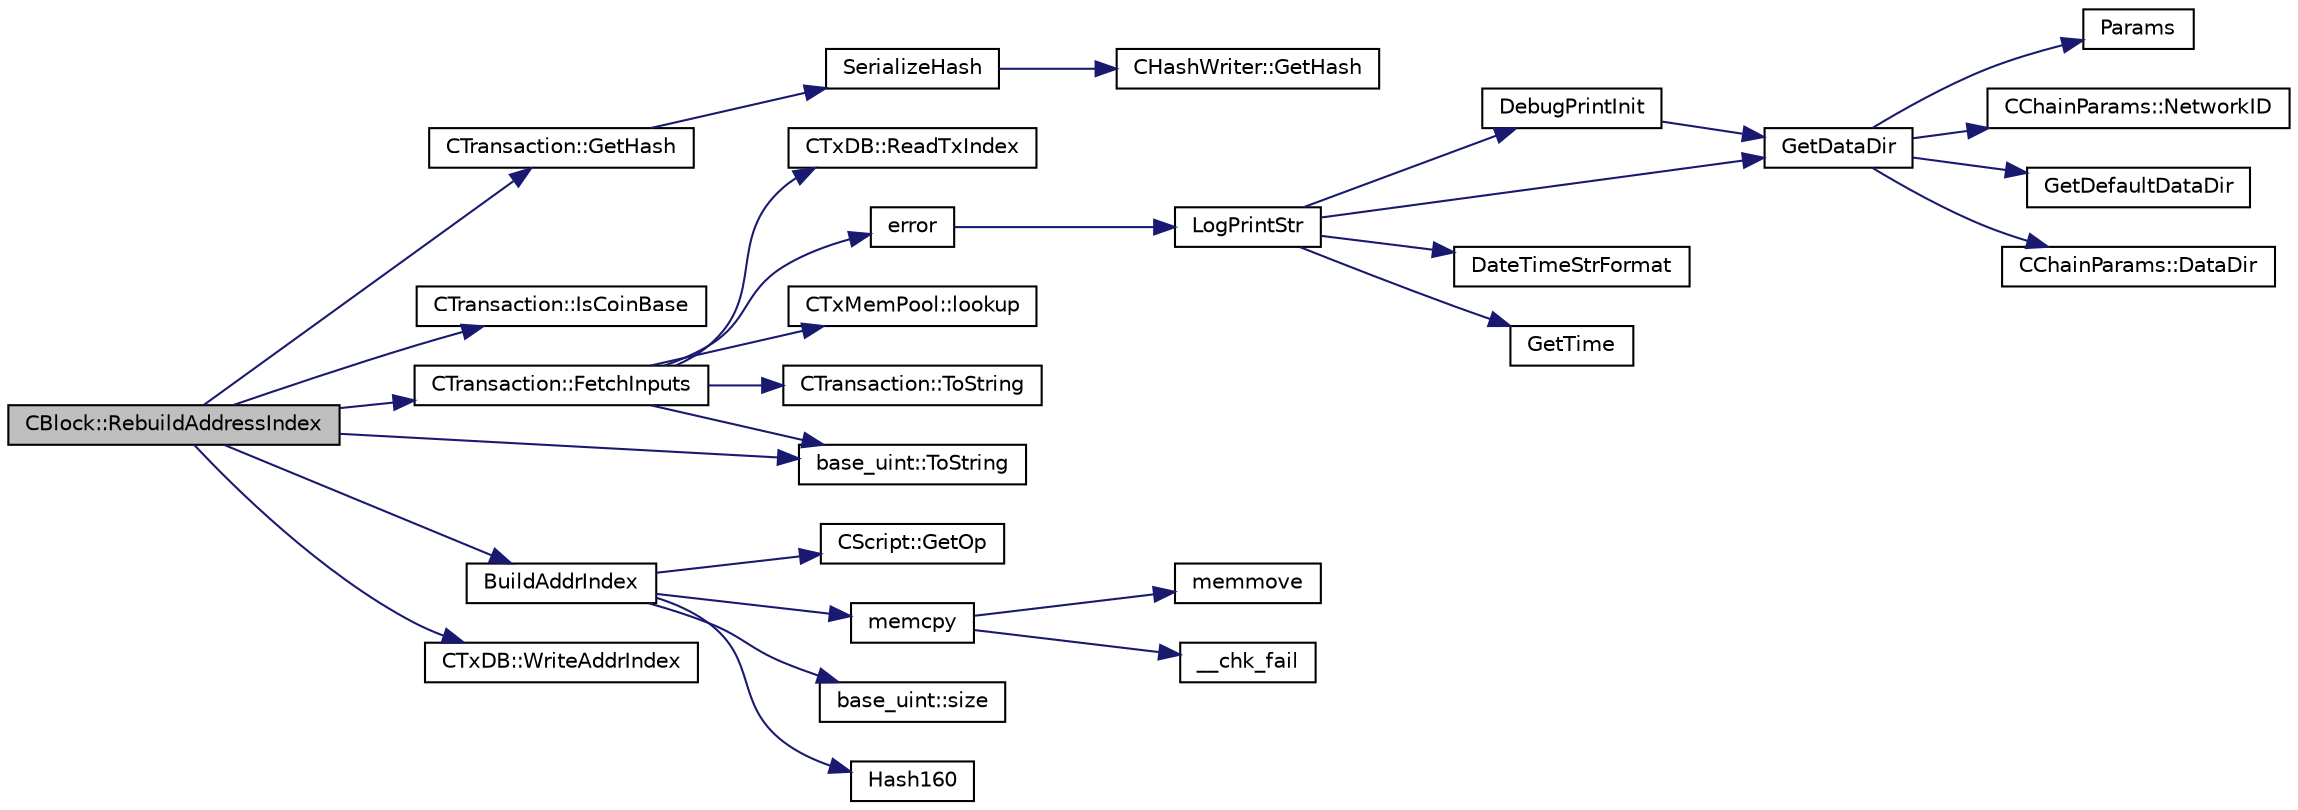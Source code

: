 digraph "CBlock::RebuildAddressIndex"
{
  edge [fontname="Helvetica",fontsize="10",labelfontname="Helvetica",labelfontsize="10"];
  node [fontname="Helvetica",fontsize="10",shape=record];
  rankdir="LR";
  Node1444 [label="CBlock::RebuildAddressIndex",height=0.2,width=0.4,color="black", fillcolor="grey75", style="filled", fontcolor="black"];
  Node1444 -> Node1445 [color="midnightblue",fontsize="10",style="solid",fontname="Helvetica"];
  Node1445 [label="CTransaction::GetHash",height=0.2,width=0.4,color="black", fillcolor="white", style="filled",URL="$df/d43/class_c_transaction.html#a0b46d80e82ca324e82c2ce3fc1492bfa"];
  Node1445 -> Node1446 [color="midnightblue",fontsize="10",style="solid",fontname="Helvetica"];
  Node1446 [label="SerializeHash",height=0.2,width=0.4,color="black", fillcolor="white", style="filled",URL="$db/dfb/hash_8h.html#a6de694e43f17c62025c6883965b65e63"];
  Node1446 -> Node1447 [color="midnightblue",fontsize="10",style="solid",fontname="Helvetica"];
  Node1447 [label="CHashWriter::GetHash",height=0.2,width=0.4,color="black", fillcolor="white", style="filled",URL="$d2/def/class_c_hash_writer.html#ae94a937211502eabf19477630090093a"];
  Node1444 -> Node1448 [color="midnightblue",fontsize="10",style="solid",fontname="Helvetica"];
  Node1448 [label="CTransaction::IsCoinBase",height=0.2,width=0.4,color="black", fillcolor="white", style="filled",URL="$df/d43/class_c_transaction.html#a96256e8ac1bf79ad9c057e48c41132dd"];
  Node1444 -> Node1449 [color="midnightblue",fontsize="10",style="solid",fontname="Helvetica"];
  Node1449 [label="CTransaction::FetchInputs",height=0.2,width=0.4,color="black", fillcolor="white", style="filled",URL="$df/d43/class_c_transaction.html#a5a4967303d3b588a120687f3ed1f4b0a",tooltip="Fetch from memory and/or disk. "];
  Node1449 -> Node1450 [color="midnightblue",fontsize="10",style="solid",fontname="Helvetica"];
  Node1450 [label="CTxDB::ReadTxIndex",height=0.2,width=0.4,color="black", fillcolor="white", style="filled",URL="$d9/d8d/class_c_tx_d_b.html#a8a138e5dcc3ef98991abaa16eaa8ddeb"];
  Node1449 -> Node1451 [color="midnightblue",fontsize="10",style="solid",fontname="Helvetica"];
  Node1451 [label="error",height=0.2,width=0.4,color="black", fillcolor="white", style="filled",URL="$d8/d3c/util_8h.html#af8985880cf4ef26df0a5aa2ffcb76662"];
  Node1451 -> Node1452 [color="midnightblue",fontsize="10",style="solid",fontname="Helvetica"];
  Node1452 [label="LogPrintStr",height=0.2,width=0.4,color="black", fillcolor="white", style="filled",URL="$d8/d3c/util_8h.html#afd4c3002b2797c0560adddb6af3ca1da"];
  Node1452 -> Node1453 [color="midnightblue",fontsize="10",style="solid",fontname="Helvetica"];
  Node1453 [label="DebugPrintInit",height=0.2,width=0.4,color="black", fillcolor="white", style="filled",URL="$df/d2d/util_8cpp.html#a751ff5f21d880737811136b5e0bcea12"];
  Node1453 -> Node1454 [color="midnightblue",fontsize="10",style="solid",fontname="Helvetica"];
  Node1454 [label="GetDataDir",height=0.2,width=0.4,color="black", fillcolor="white", style="filled",URL="$df/d2d/util_8cpp.html#ab83866a054745d4b30a3948a1b44beba"];
  Node1454 -> Node1455 [color="midnightblue",fontsize="10",style="solid",fontname="Helvetica"];
  Node1455 [label="Params",height=0.2,width=0.4,color="black", fillcolor="white", style="filled",URL="$df/dbf/chainparams_8cpp.html#ace5c5b706d71a324a417dd2db394fd4a",tooltip="Return the currently selected parameters. "];
  Node1454 -> Node1456 [color="midnightblue",fontsize="10",style="solid",fontname="Helvetica"];
  Node1456 [label="CChainParams::NetworkID",height=0.2,width=0.4,color="black", fillcolor="white", style="filled",URL="$d1/d4f/class_c_chain_params.html#a90dc493ec0c0325c98c3ac06eb99862b"];
  Node1454 -> Node1457 [color="midnightblue",fontsize="10",style="solid",fontname="Helvetica"];
  Node1457 [label="GetDefaultDataDir",height=0.2,width=0.4,color="black", fillcolor="white", style="filled",URL="$df/d2d/util_8cpp.html#ab272995de020a3bcbf743be630e485c6"];
  Node1454 -> Node1458 [color="midnightblue",fontsize="10",style="solid",fontname="Helvetica"];
  Node1458 [label="CChainParams::DataDir",height=0.2,width=0.4,color="black", fillcolor="white", style="filled",URL="$d1/d4f/class_c_chain_params.html#a959488b5d8e6fe62857940b831d73a78"];
  Node1452 -> Node1454 [color="midnightblue",fontsize="10",style="solid",fontname="Helvetica"];
  Node1452 -> Node1459 [color="midnightblue",fontsize="10",style="solid",fontname="Helvetica"];
  Node1459 [label="DateTimeStrFormat",height=0.2,width=0.4,color="black", fillcolor="white", style="filled",URL="$df/d2d/util_8cpp.html#a749bc6776c8ec72d7c5e4dea56aee415"];
  Node1452 -> Node1460 [color="midnightblue",fontsize="10",style="solid",fontname="Helvetica"];
  Node1460 [label="GetTime",height=0.2,width=0.4,color="black", fillcolor="white", style="filled",URL="$df/d2d/util_8cpp.html#a46fac5fba8ba905b5f9acb364f5d8c6f"];
  Node1449 -> Node1461 [color="midnightblue",fontsize="10",style="solid",fontname="Helvetica"];
  Node1461 [label="base_uint::ToString",height=0.2,width=0.4,color="black", fillcolor="white", style="filled",URL="$da/df7/classbase__uint.html#acccba4d9d51a0c36261718ca0cbb293b"];
  Node1449 -> Node1462 [color="midnightblue",fontsize="10",style="solid",fontname="Helvetica"];
  Node1462 [label="CTxMemPool::lookup",height=0.2,width=0.4,color="black", fillcolor="white", style="filled",URL="$db/d98/class_c_tx_mem_pool.html#ad6d9966cdeb4b6586f7186e709b4e77e"];
  Node1449 -> Node1463 [color="midnightblue",fontsize="10",style="solid",fontname="Helvetica"];
  Node1463 [label="CTransaction::ToString",height=0.2,width=0.4,color="black", fillcolor="white", style="filled",URL="$df/d43/class_c_transaction.html#a80370923c3ac828de68919295d5d0659"];
  Node1444 -> Node1464 [color="midnightblue",fontsize="10",style="solid",fontname="Helvetica"];
  Node1464 [label="BuildAddrIndex",height=0.2,width=0.4,color="black", fillcolor="white", style="filled",URL="$df/d0a/main_8cpp.html#a78229c3d232aac48860913a06f0173fb"];
  Node1464 -> Node1465 [color="midnightblue",fontsize="10",style="solid",fontname="Helvetica"];
  Node1465 [label="CScript::GetOp",height=0.2,width=0.4,color="black", fillcolor="white", style="filled",URL="$d9/d4b/class_c_script.html#a94635ed93d8d244ec3acfa83f9ecfe5f"];
  Node1464 -> Node1466 [color="midnightblue",fontsize="10",style="solid",fontname="Helvetica"];
  Node1466 [label="memcpy",height=0.2,width=0.4,color="black", fillcolor="white", style="filled",URL="$d5/d9f/glibc__compat_8cpp.html#a0f46826ab0466591e136db24394923cf"];
  Node1466 -> Node1467 [color="midnightblue",fontsize="10",style="solid",fontname="Helvetica"];
  Node1467 [label="memmove",height=0.2,width=0.4,color="black", fillcolor="white", style="filled",URL="$d5/d9f/glibc__compat_8cpp.html#a9778d49e9029dd75bc53ecbbf9f5e9a1"];
  Node1466 -> Node1468 [color="midnightblue",fontsize="10",style="solid",fontname="Helvetica"];
  Node1468 [label="__chk_fail",height=0.2,width=0.4,color="black", fillcolor="white", style="filled",URL="$d5/d9f/glibc__compat_8cpp.html#a424ac71631da5ada2976630ff67051d1"];
  Node1464 -> Node1469 [color="midnightblue",fontsize="10",style="solid",fontname="Helvetica"];
  Node1469 [label="base_uint::size",height=0.2,width=0.4,color="black", fillcolor="white", style="filled",URL="$da/df7/classbase__uint.html#a1f49b034e686269601ea89b0319b8004"];
  Node1464 -> Node1470 [color="midnightblue",fontsize="10",style="solid",fontname="Helvetica"];
  Node1470 [label="Hash160",height=0.2,width=0.4,color="black", fillcolor="white", style="filled",URL="$db/dfb/hash_8h.html#a4490f70ddae16e9e48460a0416a48a6b"];
  Node1444 -> Node1471 [color="midnightblue",fontsize="10",style="solid",fontname="Helvetica"];
  Node1471 [label="CTxDB::WriteAddrIndex",height=0.2,width=0.4,color="black", fillcolor="white", style="filled",URL="$d9/d8d/class_c_tx_d_b.html#aa661acc6807641aa0b27c41864c3102c"];
  Node1444 -> Node1461 [color="midnightblue",fontsize="10",style="solid",fontname="Helvetica"];
}
